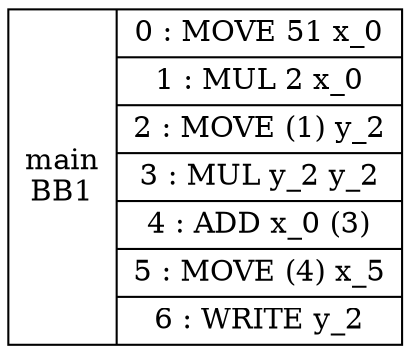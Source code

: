 digraph G {
BB1[shape=record, label="<b>main\nBB1|{0 : MOVE 51 x_0 |1 : MUL 2 x_0 |2 : MOVE (1) y_2 |3 : MUL y_2 y_2 |4 : ADD x_0 (3) |5 : MOVE (4) x_5 |6 : WRITE y_2 }"];
}
